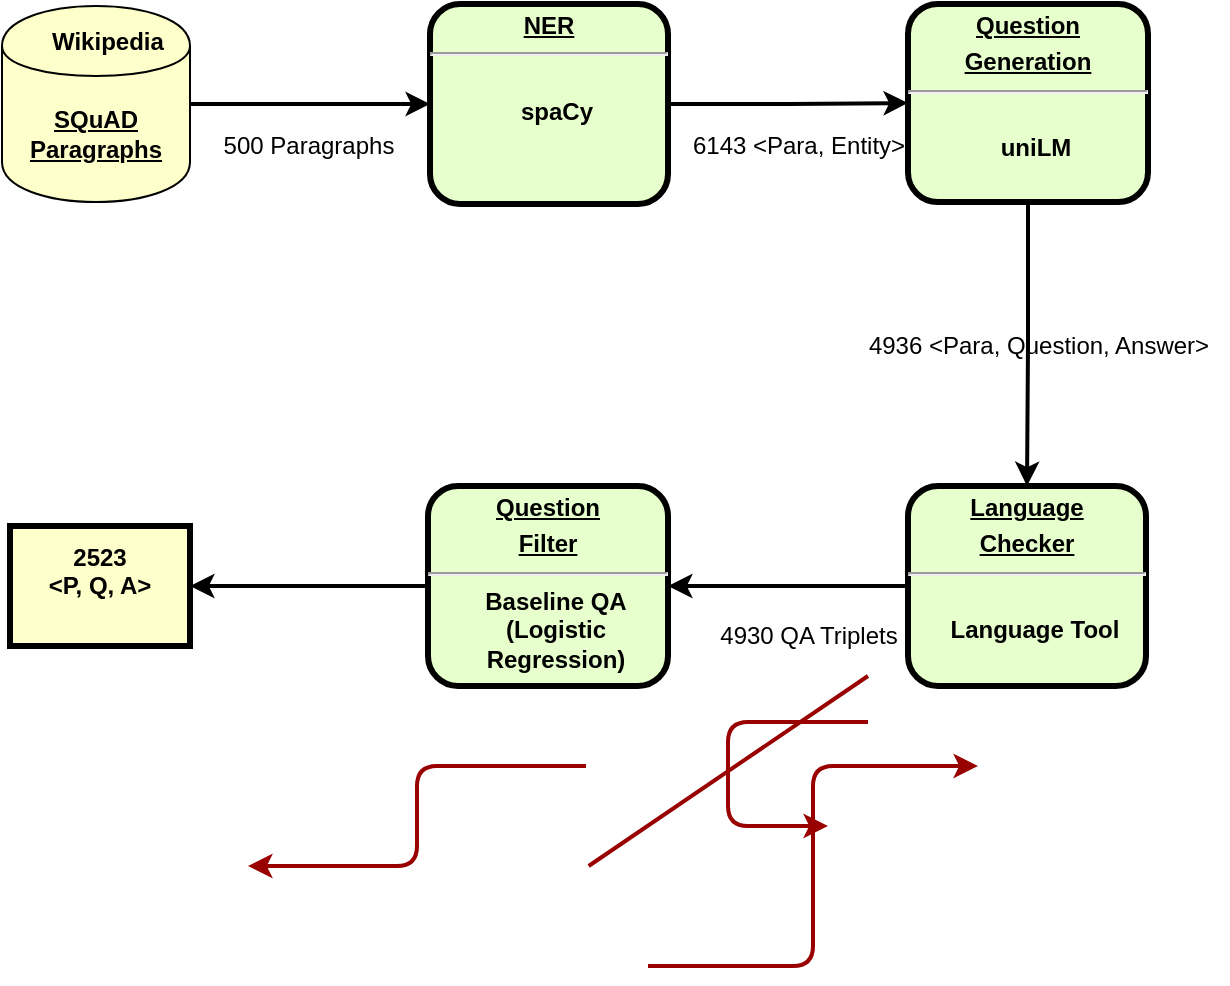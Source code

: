 <mxfile version="12.3.9" type="device" pages="1"><diagram name="Page-1" id="c7558073-3199-34d8-9f00-42111426c3f3"><mxGraphModel dx="786" dy="551" grid="1" gridSize="10" guides="1" tooltips="1" connect="1" arrows="1" fold="1" page="1" pageScale="1" pageWidth="826" pageHeight="1169" background="#ffffff" math="0" shadow="0"><root><mxCell id="0"/><mxCell id="1" parent="0"/><mxCell id="4" value="2523&#xA;&lt;P, Q, A&gt;&#xA;" style="whiteSpace=wrap;align=center;verticalAlign=middle;fontStyle=1;strokeWidth=3;fillColor=#FFFFCC" parent="1" vertex="1"><mxGeometry x="111" y="480" width="90" height="60" as="geometry"/></mxCell><mxCell id="wPMA1AsgYZrMbdbbfxXy-105" style="edgeStyle=orthogonalEdgeStyle;rounded=0;orthogonalLoop=1;jettySize=auto;html=1;entryX=0;entryY=0.5;entryDx=0;entryDy=0;strokeWidth=2;" edge="1" parent="1" source="10" target="wPMA1AsgYZrMbdbbfxXy-99"><mxGeometry relative="1" as="geometry"/></mxCell><mxCell id="10" value="&lt;p style=&quot;margin: 0px ; margin-top: 4px ; text-align: center ; text-decoration: underline&quot;&gt;&lt;strong&gt;NER&lt;br&gt;&lt;/strong&gt;&lt;/p&gt;&lt;hr&gt;&lt;p style=&quot;margin: 0px ; margin-left: 8px&quot;&gt;&lt;br&gt;&lt;/p&gt;&lt;p style=&quot;margin: 0px ; margin-left: 8px&quot;&gt;spaCy&lt;/p&gt;" style="verticalAlign=middle;align=center;overflow=fill;fontSize=12;fontFamily=Helvetica;html=1;rounded=1;fontStyle=1;strokeWidth=3;fillColor=#E6FFCC" parent="1" vertex="1"><mxGeometry x="321" y="219" width="119" height="100" as="geometry"/></mxCell><mxCell id="51" value="" style="endArrow=none;noEdgeStyle=1;strokeColor=#990000;strokeWidth=2" parent="1" target="11" edge="1"><mxGeometry relative="1" as="geometry"><mxPoint x="540" y="555" as="sourcePoint"/><mxPoint x="400.328" y="650" as="targetPoint"/></mxGeometry></mxCell><mxCell id="78" value="" style="edgeStyle=elbowEdgeStyle;elbow=horizontal;strokeColor=#990000;strokeWidth=2" parent="1" source="15" edge="1"><mxGeometry width="100" height="100" relative="1" as="geometry"><mxPoint x="430" y="700" as="sourcePoint"/><mxPoint x="595" y="600" as="targetPoint"/></mxGeometry></mxCell><mxCell id="81" value="" style="edgeStyle=elbowEdgeStyle;elbow=horizontal;exitX=0;exitY=0.75;strokeColor=#990000;strokeWidth=2" parent="1" target="13" edge="1"><mxGeometry width="100" height="100" relative="1" as="geometry"><mxPoint x="540" y="578" as="sourcePoint"/><mxPoint x="520" y="630" as="targetPoint"/><Array as="points"><mxPoint x="470" y="630"/></Array></mxGeometry></mxCell><mxCell id="83" value="" style="edgeStyle=elbowEdgeStyle;elbow=horizontal;strokeColor=#990000;strokeWidth=2" parent="1" target="13" edge="1"><mxGeometry width="100" height="100" relative="1" as="geometry"><mxPoint x="399" y="600" as="sourcePoint"/><mxPoint x="230.0" y="650" as="targetPoint"/></mxGeometry></mxCell><mxCell id="wPMA1AsgYZrMbdbbfxXy-104" style="edgeStyle=orthogonalEdgeStyle;rounded=0;orthogonalLoop=1;jettySize=auto;html=1;entryX=0;entryY=0.5;entryDx=0;entryDy=0;strokeWidth=2;" edge="1" parent="1" source="wPMA1AsgYZrMbdbbfxXy-97" target="10"><mxGeometry relative="1" as="geometry"/></mxCell><mxCell id="wPMA1AsgYZrMbdbbfxXy-97" value="&lt;div&gt;&lt;u&gt;&lt;strong&gt;&lt;strong&gt;SQuAD&lt;br&gt;&lt;/strong&gt;&lt;/strong&gt;&lt;/u&gt;&lt;/div&gt;&lt;div&gt;&lt;u&gt;&lt;strong&gt;&lt;strong&gt;Paragraphs&lt;br&gt;&lt;/strong&gt;&lt;/strong&gt;&lt;/u&gt;&lt;/div&gt;&lt;div&gt;&lt;strong&gt;&lt;/strong&gt;&lt;/div&gt;" style="shape=cylinder;whiteSpace=wrap;html=1;boundedLbl=1;backgroundOutline=1;fillColor=#FFFFCC;" vertex="1" parent="1"><mxGeometry x="107" y="220" width="94" height="98" as="geometry"/></mxCell><mxCell id="wPMA1AsgYZrMbdbbfxXy-106" style="edgeStyle=orthogonalEdgeStyle;rounded=0;orthogonalLoop=1;jettySize=auto;html=1;strokeWidth=2;" edge="1" parent="1" source="wPMA1AsgYZrMbdbbfxXy-99" target="wPMA1AsgYZrMbdbbfxXy-100"><mxGeometry relative="1" as="geometry"/></mxCell><mxCell id="wPMA1AsgYZrMbdbbfxXy-99" value="&lt;p style=&quot;margin: 0px ; margin-top: 4px ; text-align: center ; text-decoration: underline&quot;&gt;&lt;strong&gt;Question&lt;/strong&gt;&lt;/p&gt;&lt;p style=&quot;margin: 0px ; margin-top: 4px ; text-align: center ; text-decoration: underline&quot;&gt;&lt;strong&gt;Generation&lt;br&gt;&lt;/strong&gt;&lt;/p&gt;&lt;hr&gt;&lt;p style=&quot;margin: 0px ; margin-left: 8px&quot;&gt;&lt;br&gt;&lt;/p&gt;&lt;p style=&quot;margin: 0px ; margin-left: 8px&quot;&gt;uniLM&lt;/p&gt;" style="verticalAlign=middle;align=center;overflow=fill;fontSize=12;fontFamily=Helvetica;html=1;rounded=1;fontStyle=1;strokeWidth=3;fillColor=#E6FFCC" vertex="1" parent="1"><mxGeometry x="560" y="219" width="120" height="99" as="geometry"/></mxCell><mxCell id="wPMA1AsgYZrMbdbbfxXy-107" style="edgeStyle=orthogonalEdgeStyle;rounded=0;orthogonalLoop=1;jettySize=auto;html=1;strokeWidth=2;entryX=1;entryY=0.5;entryDx=0;entryDy=0;" edge="1" parent="1" source="wPMA1AsgYZrMbdbbfxXy-100" target="wPMA1AsgYZrMbdbbfxXy-101"><mxGeometry relative="1" as="geometry"><mxPoint x="450" y="515" as="targetPoint"/></mxGeometry></mxCell><mxCell id="wPMA1AsgYZrMbdbbfxXy-100" value="&lt;p style=&quot;margin: 0px ; margin-top: 4px ; text-align: center ; text-decoration: underline&quot;&gt;&lt;strong&gt;Language&lt;/strong&gt;&lt;/p&gt;&lt;p style=&quot;margin: 0px ; margin-top: 4px ; text-align: center ; text-decoration: underline&quot;&gt;&lt;strong&gt;Checker&lt;br&gt;&lt;/strong&gt;&lt;/p&gt;&lt;hr&gt;&lt;p style=&quot;margin: 0px ; margin-left: 8px&quot;&gt;&lt;br&gt;&lt;/p&gt;&lt;p style=&quot;margin: 0px ; margin-left: 8px&quot;&gt;Language Tool&lt;br&gt;&lt;/p&gt;" style="verticalAlign=middle;align=center;overflow=fill;fontSize=12;fontFamily=Helvetica;html=1;rounded=1;fontStyle=1;strokeWidth=3;fillColor=#E6FFCC" vertex="1" parent="1"><mxGeometry x="560" y="460" width="119" height="100" as="geometry"/></mxCell><mxCell id="wPMA1AsgYZrMbdbbfxXy-108" style="edgeStyle=orthogonalEdgeStyle;rounded=0;orthogonalLoop=1;jettySize=auto;html=1;entryX=1;entryY=0.5;entryDx=0;entryDy=0;strokeWidth=2;" edge="1" parent="1" source="wPMA1AsgYZrMbdbbfxXy-101" target="4"><mxGeometry relative="1" as="geometry"/></mxCell><mxCell id="wPMA1AsgYZrMbdbbfxXy-101" value="&lt;p style=&quot;margin: 0px ; margin-top: 4px ; text-align: center ; text-decoration: underline&quot;&gt;&lt;strong&gt;Question&lt;br&gt;&lt;/strong&gt;&lt;/p&gt;&lt;p style=&quot;margin: 0px ; margin-top: 4px ; text-align: center ; text-decoration: underline&quot;&gt;&lt;strong&gt;Filter&lt;br&gt;&lt;/strong&gt;&lt;/p&gt;&lt;hr&gt;&lt;p style=&quot;margin: 0px ; margin-left: 8px&quot;&gt;Baseline QA&lt;/p&gt;&lt;p style=&quot;margin: 0px ; margin-left: 8px&quot;&gt;(Logistic &lt;br&gt;&lt;/p&gt;&lt;p style=&quot;margin: 0px ; margin-left: 8px&quot;&gt;Regression)&lt;br&gt;&lt;/p&gt;" style="verticalAlign=middle;align=center;overflow=fill;fontSize=12;fontFamily=Helvetica;html=1;rounded=1;fontStyle=1;strokeWidth=3;fillColor=#E6FFCC" vertex="1" parent="1"><mxGeometry x="320" y="460" width="120" height="100" as="geometry"/></mxCell><mxCell id="wPMA1AsgYZrMbdbbfxXy-109" value="&lt;b&gt;Wikipedia&lt;/b&gt;" style="text;html=1;" vertex="1" parent="1"><mxGeometry x="130" y="224" width="80" height="30" as="geometry"/></mxCell><mxCell id="wPMA1AsgYZrMbdbbfxXy-110" value="500 Paragraphs" style="text;html=1;align=center;verticalAlign=middle;resizable=0;points=[];;autosize=1;" vertex="1" parent="1"><mxGeometry x="210" y="280" width="100" height="20" as="geometry"/></mxCell><mxCell id="wPMA1AsgYZrMbdbbfxXy-111" value="6143 &amp;lt;Para, Entity&amp;gt;" style="text;html=1;align=center;verticalAlign=middle;resizable=0;points=[];;autosize=1;" vertex="1" parent="1"><mxGeometry x="444.5" y="280" width="120" height="20" as="geometry"/></mxCell><mxCell id="wPMA1AsgYZrMbdbbfxXy-112" value="4936 &amp;lt;Para, Question, Answer&amp;gt;" style="text;html=1;align=center;verticalAlign=middle;resizable=0;points=[];;autosize=1;" vertex="1" parent="1"><mxGeometry x="530" y="380" width="190" height="20" as="geometry"/></mxCell><mxCell id="wPMA1AsgYZrMbdbbfxXy-113" value="4930 QA Triplets" style="text;html=1;align=center;verticalAlign=middle;resizable=0;points=[];;autosize=1;" vertex="1" parent="1"><mxGeometry x="454.5" y="525" width="110" height="20" as="geometry"/></mxCell></root></mxGraphModel></diagram></mxfile>